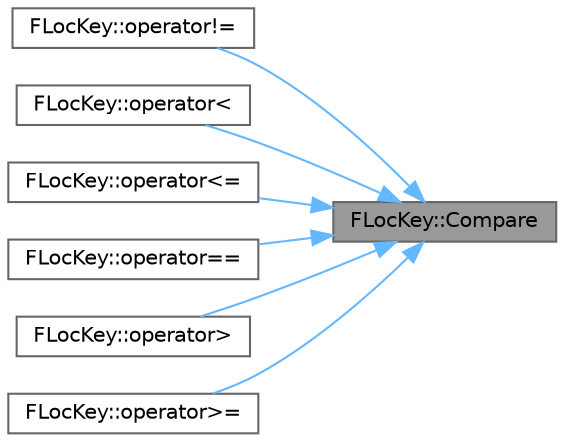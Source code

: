 digraph "FLocKey::Compare"
{
 // INTERACTIVE_SVG=YES
 // LATEX_PDF_SIZE
  bgcolor="transparent";
  edge [fontname=Helvetica,fontsize=10,labelfontname=Helvetica,labelfontsize=10];
  node [fontname=Helvetica,fontsize=10,shape=box,height=0.2,width=0.4];
  rankdir="RL";
  Node1 [id="Node000001",label="FLocKey::Compare",height=0.2,width=0.4,color="gray40", fillcolor="grey60", style="filled", fontcolor="black",tooltip=" "];
  Node1 -> Node2 [id="edge1_Node000001_Node000002",dir="back",color="steelblue1",style="solid",tooltip=" "];
  Node2 [id="Node000002",label="FLocKey::operator!=",height=0.2,width=0.4,color="grey40", fillcolor="white", style="filled",URL="$da/d6c/classFLocKey.html#a4e7b0d04267a7119f25bc3959cb863c5",tooltip=" "];
  Node1 -> Node3 [id="edge2_Node000001_Node000003",dir="back",color="steelblue1",style="solid",tooltip=" "];
  Node3 [id="Node000003",label="FLocKey::operator\<",height=0.2,width=0.4,color="grey40", fillcolor="white", style="filled",URL="$da/d6c/classFLocKey.html#ae98fc2c0b7495762ebac9a3ff677155a",tooltip=" "];
  Node1 -> Node4 [id="edge3_Node000001_Node000004",dir="back",color="steelblue1",style="solid",tooltip=" "];
  Node4 [id="Node000004",label="FLocKey::operator\<=",height=0.2,width=0.4,color="grey40", fillcolor="white", style="filled",URL="$da/d6c/classFLocKey.html#ad471d2255017de31cffdb56ca34858a8",tooltip=" "];
  Node1 -> Node5 [id="edge4_Node000001_Node000005",dir="back",color="steelblue1",style="solid",tooltip=" "];
  Node5 [id="Node000005",label="FLocKey::operator==",height=0.2,width=0.4,color="grey40", fillcolor="white", style="filled",URL="$da/d6c/classFLocKey.html#a8fedc1159a68122c4afe474d0acd02a5",tooltip=" "];
  Node1 -> Node6 [id="edge5_Node000001_Node000006",dir="back",color="steelblue1",style="solid",tooltip=" "];
  Node6 [id="Node000006",label="FLocKey::operator\>",height=0.2,width=0.4,color="grey40", fillcolor="white", style="filled",URL="$da/d6c/classFLocKey.html#ae630c0e8cc8d0a0738737923643b18b5",tooltip=" "];
  Node1 -> Node7 [id="edge6_Node000001_Node000007",dir="back",color="steelblue1",style="solid",tooltip=" "];
  Node7 [id="Node000007",label="FLocKey::operator\>=",height=0.2,width=0.4,color="grey40", fillcolor="white", style="filled",URL="$da/d6c/classFLocKey.html#a9f1e6ba633f51598320e5169f932f93f",tooltip=" "];
}
